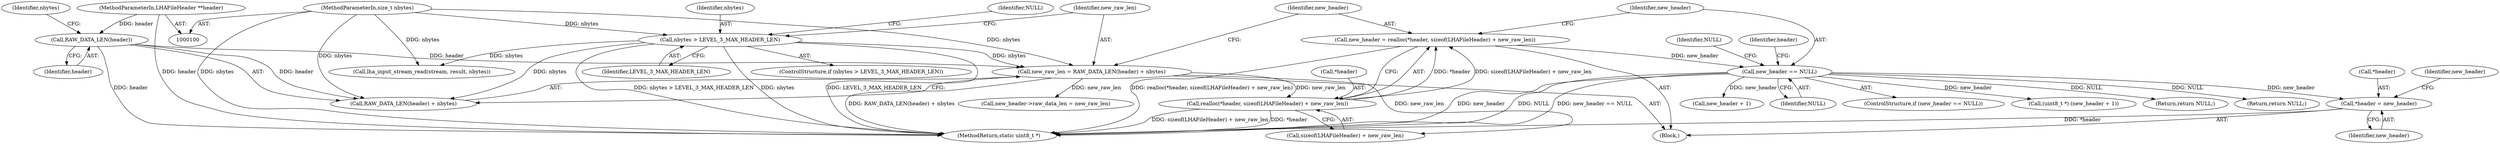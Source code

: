 digraph "0_lhasa_6fcdb8f1f538b9d63e63a5fa199c5514a15d4564_0@pointer" {
"1000137" [label="(Call,*header = new_header)"];
"1000131" [label="(Call,new_header == NULL)"];
"1000121" [label="(Call,new_header = realloc(*header, sizeof(LHAFileHeader) + new_raw_len))"];
"1000123" [label="(Call,realloc(*header, sizeof(LHAFileHeader) + new_raw_len))"];
"1000115" [label="(Call,new_raw_len = RAW_DATA_LEN(header) + nbytes)"];
"1000118" [label="(Call,RAW_DATA_LEN(header))"];
"1000101" [label="(MethodParameterIn,LHAFileHeader **header)"];
"1000109" [label="(Call,nbytes > LEVEL_3_MAX_HEADER_LEN)"];
"1000103" [label="(MethodParameterIn,size_t nbytes)"];
"1000108" [label="(ControlStructure,if (nbytes > LEVEL_3_MAX_HEADER_LEN))"];
"1000116" [label="(Identifier,new_raw_len)"];
"1000130" [label="(ControlStructure,if (new_header == NULL))"];
"1000109" [label="(Call,nbytes > LEVEL_3_MAX_HEADER_LEN)"];
"1000111" [label="(Identifier,LEVEL_3_MAX_HEADER_LEN)"];
"1000117" [label="(Call,RAW_DATA_LEN(header) + nbytes)"];
"1000138" [label="(Call,*header)"];
"1000145" [label="(Call,(uint8_t *) (new_header + 1))"];
"1000101" [label="(MethodParameterIn,LHAFileHeader **header)"];
"1000114" [label="(Identifier,NULL)"];
"1000136" [label="(Identifier,NULL)"];
"1000120" [label="(Identifier,nbytes)"];
"1000115" [label="(Call,new_raw_len = RAW_DATA_LEN(header) + nbytes)"];
"1000110" [label="(Identifier,nbytes)"];
"1000166" [label="(Return,return NULL;)"];
"1000119" [label="(Identifier,header)"];
"1000124" [label="(Call,*header)"];
"1000133" [label="(Identifier,NULL)"];
"1000140" [label="(Identifier,new_header)"];
"1000118" [label="(Call,RAW_DATA_LEN(header))"];
"1000135" [label="(Return,return NULL;)"];
"1000123" [label="(Call,realloc(*header, sizeof(LHAFileHeader) + new_raw_len))"];
"1000147" [label="(Call,new_header + 1)"];
"1000137" [label="(Call,*header = new_header)"];
"1000168" [label="(Call,new_header->raw_data_len = new_raw_len)"];
"1000131" [label="(Call,new_header == NULL)"];
"1000175" [label="(MethodReturn,static uint8_t *)"];
"1000161" [label="(Call,lha_input_stream_read(stream, result, nbytes))"];
"1000139" [label="(Identifier,header)"];
"1000122" [label="(Identifier,new_header)"];
"1000103" [label="(MethodParameterIn,size_t nbytes)"];
"1000143" [label="(Identifier,new_header)"];
"1000126" [label="(Call,sizeof(LHAFileHeader) + new_raw_len)"];
"1000104" [label="(Block,)"];
"1000132" [label="(Identifier,new_header)"];
"1000121" [label="(Call,new_header = realloc(*header, sizeof(LHAFileHeader) + new_raw_len))"];
"1000137" -> "1000104"  [label="AST: "];
"1000137" -> "1000140"  [label="CFG: "];
"1000138" -> "1000137"  [label="AST: "];
"1000140" -> "1000137"  [label="AST: "];
"1000143" -> "1000137"  [label="CFG: "];
"1000137" -> "1000175"  [label="DDG: *header"];
"1000131" -> "1000137"  [label="DDG: new_header"];
"1000131" -> "1000130"  [label="AST: "];
"1000131" -> "1000133"  [label="CFG: "];
"1000132" -> "1000131"  [label="AST: "];
"1000133" -> "1000131"  [label="AST: "];
"1000136" -> "1000131"  [label="CFG: "];
"1000139" -> "1000131"  [label="CFG: "];
"1000131" -> "1000175"  [label="DDG: new_header"];
"1000131" -> "1000175"  [label="DDG: NULL"];
"1000131" -> "1000175"  [label="DDG: new_header == NULL"];
"1000121" -> "1000131"  [label="DDG: new_header"];
"1000131" -> "1000135"  [label="DDG: NULL"];
"1000131" -> "1000145"  [label="DDG: new_header"];
"1000131" -> "1000147"  [label="DDG: new_header"];
"1000131" -> "1000166"  [label="DDG: NULL"];
"1000121" -> "1000104"  [label="AST: "];
"1000121" -> "1000123"  [label="CFG: "];
"1000122" -> "1000121"  [label="AST: "];
"1000123" -> "1000121"  [label="AST: "];
"1000132" -> "1000121"  [label="CFG: "];
"1000121" -> "1000175"  [label="DDG: realloc(*header, sizeof(LHAFileHeader) + new_raw_len)"];
"1000123" -> "1000121"  [label="DDG: *header"];
"1000123" -> "1000121"  [label="DDG: sizeof(LHAFileHeader) + new_raw_len"];
"1000123" -> "1000126"  [label="CFG: "];
"1000124" -> "1000123"  [label="AST: "];
"1000126" -> "1000123"  [label="AST: "];
"1000123" -> "1000175"  [label="DDG: sizeof(LHAFileHeader) + new_raw_len"];
"1000123" -> "1000175"  [label="DDG: *header"];
"1000115" -> "1000123"  [label="DDG: new_raw_len"];
"1000115" -> "1000104"  [label="AST: "];
"1000115" -> "1000117"  [label="CFG: "];
"1000116" -> "1000115"  [label="AST: "];
"1000117" -> "1000115"  [label="AST: "];
"1000122" -> "1000115"  [label="CFG: "];
"1000115" -> "1000175"  [label="DDG: RAW_DATA_LEN(header) + nbytes"];
"1000118" -> "1000115"  [label="DDG: header"];
"1000109" -> "1000115"  [label="DDG: nbytes"];
"1000103" -> "1000115"  [label="DDG: nbytes"];
"1000115" -> "1000126"  [label="DDG: new_raw_len"];
"1000115" -> "1000168"  [label="DDG: new_raw_len"];
"1000118" -> "1000117"  [label="AST: "];
"1000118" -> "1000119"  [label="CFG: "];
"1000119" -> "1000118"  [label="AST: "];
"1000120" -> "1000118"  [label="CFG: "];
"1000118" -> "1000175"  [label="DDG: header"];
"1000118" -> "1000117"  [label="DDG: header"];
"1000101" -> "1000118"  [label="DDG: header"];
"1000101" -> "1000100"  [label="AST: "];
"1000101" -> "1000175"  [label="DDG: header"];
"1000109" -> "1000108"  [label="AST: "];
"1000109" -> "1000111"  [label="CFG: "];
"1000110" -> "1000109"  [label="AST: "];
"1000111" -> "1000109"  [label="AST: "];
"1000114" -> "1000109"  [label="CFG: "];
"1000116" -> "1000109"  [label="CFG: "];
"1000109" -> "1000175"  [label="DDG: nbytes"];
"1000109" -> "1000175"  [label="DDG: LEVEL_3_MAX_HEADER_LEN"];
"1000109" -> "1000175"  [label="DDG: nbytes > LEVEL_3_MAX_HEADER_LEN"];
"1000103" -> "1000109"  [label="DDG: nbytes"];
"1000109" -> "1000117"  [label="DDG: nbytes"];
"1000109" -> "1000161"  [label="DDG: nbytes"];
"1000103" -> "1000100"  [label="AST: "];
"1000103" -> "1000175"  [label="DDG: nbytes"];
"1000103" -> "1000117"  [label="DDG: nbytes"];
"1000103" -> "1000161"  [label="DDG: nbytes"];
}
